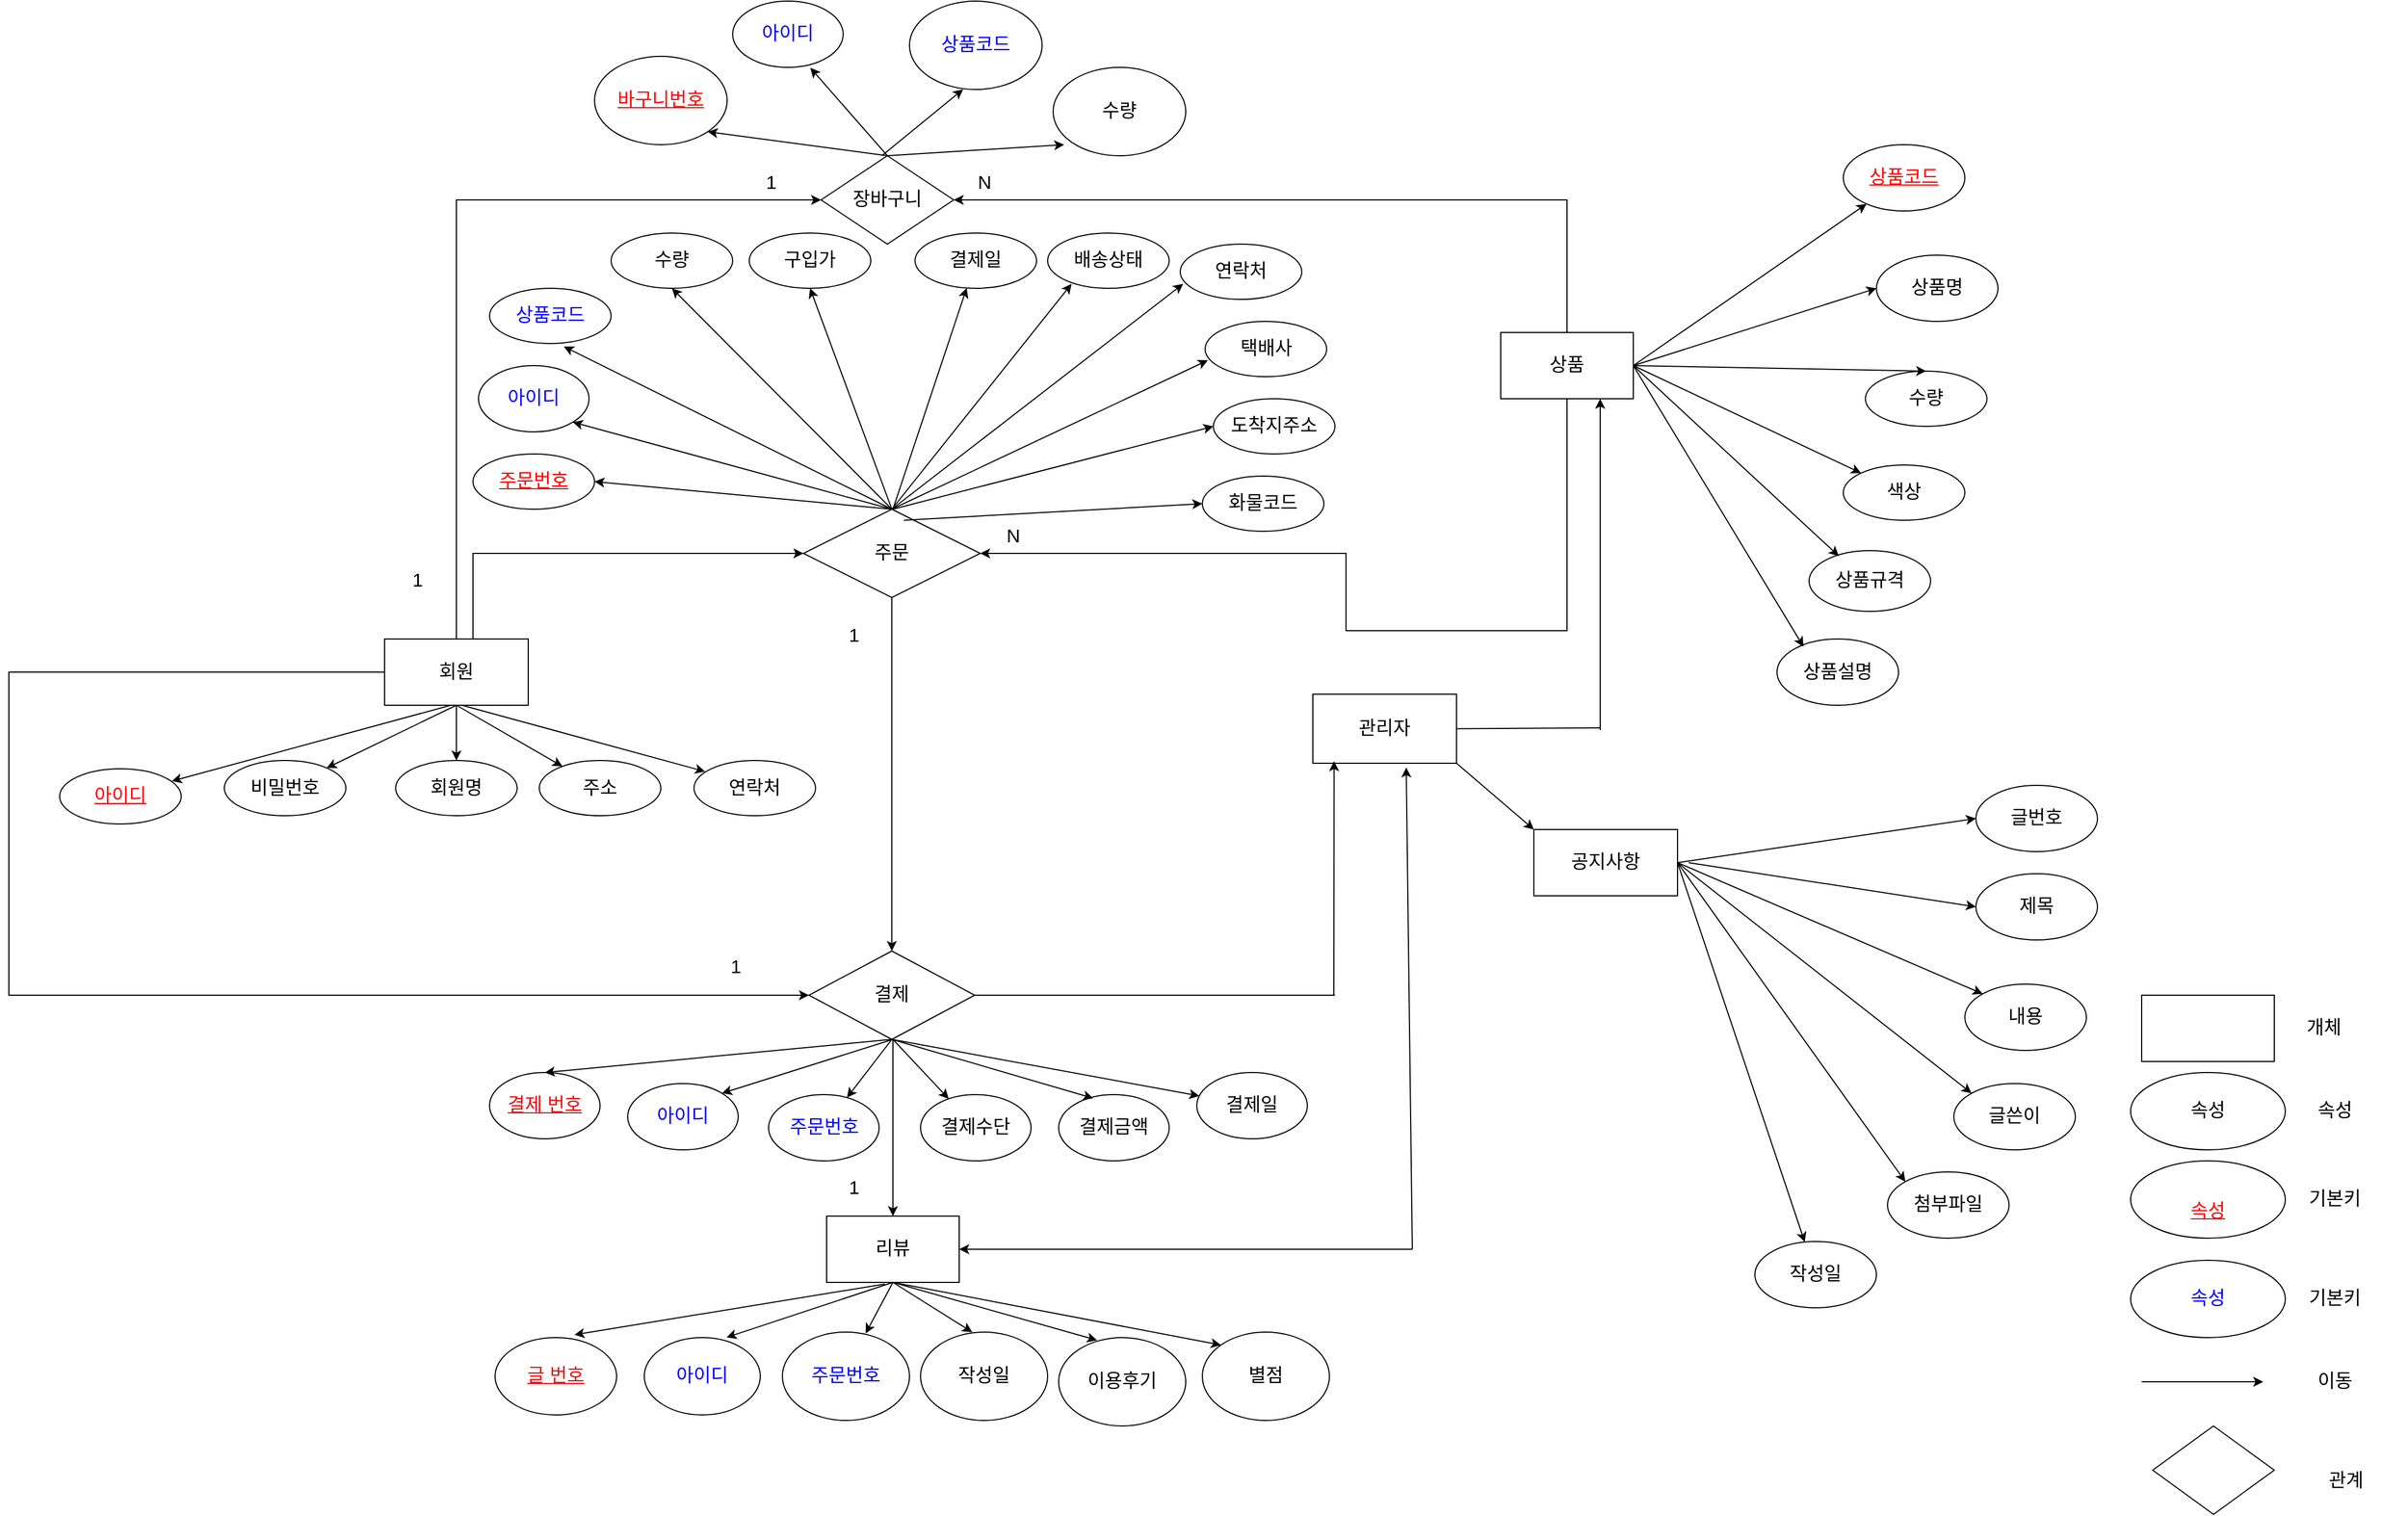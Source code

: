 <mxfile version="21.2.2" type="device">
  <diagram name="페이지-1" id="_U5K-PteCqhGYWlPxDzN">
    <mxGraphModel dx="4014" dy="1571" grid="1" gridSize="10" guides="1" tooltips="1" connect="1" arrows="1" fold="1" page="1" pageScale="1" pageWidth="827" pageHeight="1169" math="0" shadow="0">
      <root>
        <mxCell id="0" />
        <mxCell id="1" parent="0" />
        <mxCell id="TeoUXZxpNJYODlSSxE0M-1" style="edgeStyle=orthogonalEdgeStyle;rounded=0;orthogonalLoop=1;jettySize=auto;html=1;exitX=0.5;exitY=0;exitDx=0;exitDy=0;entryX=0;entryY=0.5;entryDx=0;entryDy=0;fontSize=17;" edge="1" parent="1" source="TeoUXZxpNJYODlSSxE0M-4" target="TeoUXZxpNJYODlSSxE0M-28">
          <mxGeometry relative="1" as="geometry">
            <Array as="points">
              <mxPoint x="130" y="1387" />
              <mxPoint x="130" y="1310" />
            </Array>
          </mxGeometry>
        </mxCell>
        <mxCell id="TeoUXZxpNJYODlSSxE0M-2" style="edgeStyle=orthogonalEdgeStyle;rounded=0;orthogonalLoop=1;jettySize=auto;html=1;exitX=0.5;exitY=0;exitDx=0;exitDy=0;entryX=0;entryY=0.5;entryDx=0;entryDy=0;fontSize=17;" edge="1" parent="1" source="TeoUXZxpNJYODlSSxE0M-4" target="TeoUXZxpNJYODlSSxE0M-42">
          <mxGeometry relative="1" as="geometry" />
        </mxCell>
        <mxCell id="TeoUXZxpNJYODlSSxE0M-3" style="edgeStyle=orthogonalEdgeStyle;shape=connector;rounded=0;orthogonalLoop=1;jettySize=auto;html=1;exitX=0;exitY=0.5;exitDx=0;exitDy=0;labelBackgroundColor=default;strokeColor=default;fontFamily=Helvetica;fontSize=17;fontColor=default;endArrow=classic;entryX=0;entryY=0.5;entryDx=0;entryDy=0;" edge="1" parent="1" source="TeoUXZxpNJYODlSSxE0M-4" target="TeoUXZxpNJYODlSSxE0M-43">
          <mxGeometry relative="1" as="geometry">
            <mxPoint x="-310" y="1720" as="targetPoint" />
            <Array as="points">
              <mxPoint x="-290" y="1418" />
              <mxPoint x="-290" y="1710" />
            </Array>
          </mxGeometry>
        </mxCell>
        <mxCell id="TeoUXZxpNJYODlSSxE0M-4" value="&lt;font style=&quot;font-size: 17px;&quot;&gt;회원&lt;/font&gt;" style="rounded=0;whiteSpace=wrap;html=1;fontSize=17;" vertex="1" parent="1">
          <mxGeometry x="50.0" y="1387.5" width="130" height="60" as="geometry" />
        </mxCell>
        <mxCell id="TeoUXZxpNJYODlSSxE0M-5" value="&lt;font color=&quot;#ff0000&quot;&gt;아이디&lt;/font&gt;" style="ellipse;whiteSpace=wrap;html=1;fontColor=#CC0000;fontStyle=4;fontSize=17;" vertex="1" parent="1">
          <mxGeometry x="-244.02" y="1505" width="110" height="50" as="geometry" />
        </mxCell>
        <mxCell id="TeoUXZxpNJYODlSSxE0M-6" value="비밀번호" style="ellipse;whiteSpace=wrap;html=1;fontSize=17;" vertex="1" parent="1">
          <mxGeometry x="-95" y="1497.5" width="110" height="50" as="geometry" />
        </mxCell>
        <mxCell id="TeoUXZxpNJYODlSSxE0M-7" value="회원명" style="ellipse;whiteSpace=wrap;html=1;fontSize=17;" vertex="1" parent="1">
          <mxGeometry x="60.0" y="1497.5" width="110" height="50" as="geometry" />
        </mxCell>
        <mxCell id="TeoUXZxpNJYODlSSxE0M-8" value="주소" style="ellipse;whiteSpace=wrap;html=1;fontSize=17;" vertex="1" parent="1">
          <mxGeometry x="190" y="1497.5" width="110" height="50" as="geometry" />
        </mxCell>
        <mxCell id="TeoUXZxpNJYODlSSxE0M-9" value="연락처" style="ellipse;whiteSpace=wrap;html=1;fontSize=17;" vertex="1" parent="1">
          <mxGeometry x="330" y="1497.5" width="110" height="50" as="geometry" />
        </mxCell>
        <mxCell id="TeoUXZxpNJYODlSSxE0M-10" value="" style="endArrow=classic;html=1;rounded=0;entryX=0.923;entryY=0.223;entryDx=0;entryDy=0;entryPerimeter=0;fontSize=17;" edge="1" parent="1" target="TeoUXZxpNJYODlSSxE0M-5">
          <mxGeometry width="50" height="50" relative="1" as="geometry">
            <mxPoint x="110" y="1447.5" as="sourcePoint" />
            <mxPoint x="-149.02" y="1510.5" as="targetPoint" />
          </mxGeometry>
        </mxCell>
        <mxCell id="TeoUXZxpNJYODlSSxE0M-11" value="" style="endArrow=classic;html=1;rounded=0;exitX=0.5;exitY=1;exitDx=0;exitDy=0;fontSize=17;" edge="1" parent="1" source="TeoUXZxpNJYODlSSxE0M-4" target="TeoUXZxpNJYODlSSxE0M-6">
          <mxGeometry width="50" height="50" relative="1" as="geometry">
            <mxPoint x="300" y="1587.5" as="sourcePoint" />
            <mxPoint x="350" y="1537.5" as="targetPoint" />
          </mxGeometry>
        </mxCell>
        <mxCell id="TeoUXZxpNJYODlSSxE0M-12" value="" style="endArrow=classic;html=1;rounded=0;exitX=0.5;exitY=1;exitDx=0;exitDy=0;fontSize=17;" edge="1" parent="1" source="TeoUXZxpNJYODlSSxE0M-4" target="TeoUXZxpNJYODlSSxE0M-7">
          <mxGeometry width="50" height="50" relative="1" as="geometry">
            <mxPoint x="300" y="1587.5" as="sourcePoint" />
            <mxPoint x="350" y="1537.5" as="targetPoint" />
          </mxGeometry>
        </mxCell>
        <mxCell id="TeoUXZxpNJYODlSSxE0M-13" value="" style="endArrow=classic;html=1;rounded=0;exitX=0.5;exitY=1;exitDx=0;exitDy=0;fontSize=17;" edge="1" parent="1" source="TeoUXZxpNJYODlSSxE0M-4" target="TeoUXZxpNJYODlSSxE0M-8">
          <mxGeometry width="50" height="50" relative="1" as="geometry">
            <mxPoint x="300" y="1587.5" as="sourcePoint" />
            <mxPoint x="350" y="1537.5" as="targetPoint" />
          </mxGeometry>
        </mxCell>
        <mxCell id="TeoUXZxpNJYODlSSxE0M-14" value="" style="endArrow=classic;html=1;rounded=0;entryX=0.091;entryY=0.2;entryDx=0;entryDy=0;entryPerimeter=0;fontSize=17;" edge="1" parent="1" target="TeoUXZxpNJYODlSSxE0M-9">
          <mxGeometry width="50" height="50" relative="1" as="geometry">
            <mxPoint x="120" y="1447.5" as="sourcePoint" />
            <mxPoint x="350" y="1537.5" as="targetPoint" />
          </mxGeometry>
        </mxCell>
        <mxCell id="TeoUXZxpNJYODlSSxE0M-15" style="edgeStyle=orthogonalEdgeStyle;rounded=0;orthogonalLoop=1;jettySize=auto;html=1;exitX=0.5;exitY=0;exitDx=0;exitDy=0;entryX=1;entryY=0.5;entryDx=0;entryDy=0;fontSize=17;" edge="1" parent="1" source="TeoUXZxpNJYODlSSxE0M-17" target="TeoUXZxpNJYODlSSxE0M-28">
          <mxGeometry relative="1" as="geometry">
            <Array as="points">
              <mxPoint x="920" y="1380" />
              <mxPoint x="920" y="1310" />
            </Array>
          </mxGeometry>
        </mxCell>
        <mxCell id="TeoUXZxpNJYODlSSxE0M-16" style="edgeStyle=orthogonalEdgeStyle;rounded=0;orthogonalLoop=1;jettySize=auto;html=1;exitX=0.5;exitY=0;exitDx=0;exitDy=0;entryX=1;entryY=0.5;entryDx=0;entryDy=0;fontSize=17;" edge="1" parent="1" source="TeoUXZxpNJYODlSSxE0M-17" target="TeoUXZxpNJYODlSSxE0M-42">
          <mxGeometry relative="1" as="geometry" />
        </mxCell>
        <mxCell id="TeoUXZxpNJYODlSSxE0M-17" value="상품" style="rounded=0;whiteSpace=wrap;html=1;fontSize=17;" vertex="1" parent="1">
          <mxGeometry x="1060" y="1110" width="120" height="60" as="geometry" />
        </mxCell>
        <mxCell id="TeoUXZxpNJYODlSSxE0M-18" value="상품코드" style="ellipse;whiteSpace=wrap;html=1;fontStyle=4;fontColor=#FF0000;fontSize=17;" vertex="1" parent="1">
          <mxGeometry x="1370" y="940" width="110" height="60" as="geometry" />
        </mxCell>
        <mxCell id="TeoUXZxpNJYODlSSxE0M-19" value="상품명" style="ellipse;whiteSpace=wrap;html=1;fontSize=17;" vertex="1" parent="1">
          <mxGeometry x="1400" y="1040" width="110" height="60" as="geometry" />
        </mxCell>
        <mxCell id="TeoUXZxpNJYODlSSxE0M-20" value="수량" style="ellipse;whiteSpace=wrap;html=1;fontSize=17;" vertex="1" parent="1">
          <mxGeometry x="1390" y="1145" width="110" height="50" as="geometry" />
        </mxCell>
        <mxCell id="TeoUXZxpNJYODlSSxE0M-21" value="상품규격" style="ellipse;whiteSpace=wrap;html=1;fontSize=17;" vertex="1" parent="1">
          <mxGeometry x="1339.02" y="1307.5" width="110" height="55" as="geometry" />
        </mxCell>
        <mxCell id="TeoUXZxpNJYODlSSxE0M-22" value="상품설명" style="ellipse;whiteSpace=wrap;html=1;fontSize=17;" vertex="1" parent="1">
          <mxGeometry x="1310" y="1387.5" width="110" height="60" as="geometry" />
        </mxCell>
        <mxCell id="TeoUXZxpNJYODlSSxE0M-23" value="" style="endArrow=classic;html=1;rounded=0;exitX=1;exitY=0.5;exitDx=0;exitDy=0;fontSize=17;" edge="1" parent="1" source="TeoUXZxpNJYODlSSxE0M-17" target="TeoUXZxpNJYODlSSxE0M-18">
          <mxGeometry width="50" height="50" relative="1" as="geometry">
            <mxPoint x="769.02" y="1369" as="sourcePoint" />
            <mxPoint x="749.02" y="1330" as="targetPoint" />
          </mxGeometry>
        </mxCell>
        <mxCell id="TeoUXZxpNJYODlSSxE0M-24" value="" style="endArrow=classic;html=1;rounded=0;entryX=0;entryY=0.5;entryDx=0;entryDy=0;fontSize=17;" edge="1" parent="1" target="TeoUXZxpNJYODlSSxE0M-19">
          <mxGeometry width="50" height="50" relative="1" as="geometry">
            <mxPoint x="1180" y="1140" as="sourcePoint" />
            <mxPoint x="749.02" y="1330" as="targetPoint" />
          </mxGeometry>
        </mxCell>
        <mxCell id="TeoUXZxpNJYODlSSxE0M-25" value="" style="endArrow=classic;html=1;rounded=0;exitX=1;exitY=0.5;exitDx=0;exitDy=0;entryX=0.245;entryY=0.091;entryDx=0;entryDy=0;entryPerimeter=0;fontSize=17;" edge="1" parent="1" source="TeoUXZxpNJYODlSSxE0M-17" target="TeoUXZxpNJYODlSSxE0M-21">
          <mxGeometry width="50" height="50" relative="1" as="geometry">
            <mxPoint x="699.02" y="1380" as="sourcePoint" />
            <mxPoint x="749.02" y="1330" as="targetPoint" />
          </mxGeometry>
        </mxCell>
        <mxCell id="TeoUXZxpNJYODlSSxE0M-26" value="" style="endArrow=classic;html=1;rounded=0;exitX=1;exitY=0.5;exitDx=0;exitDy=0;entryX=0.218;entryY=0.117;entryDx=0;entryDy=0;entryPerimeter=0;fontSize=17;" edge="1" parent="1" source="TeoUXZxpNJYODlSSxE0M-17" target="TeoUXZxpNJYODlSSxE0M-22">
          <mxGeometry width="50" height="50" relative="1" as="geometry">
            <mxPoint x="699.02" y="1380" as="sourcePoint" />
            <mxPoint x="749.02" y="1330" as="targetPoint" />
          </mxGeometry>
        </mxCell>
        <mxCell id="TeoUXZxpNJYODlSSxE0M-27" style="edgeStyle=orthogonalEdgeStyle;rounded=0;orthogonalLoop=1;jettySize=auto;html=1;entryX=0.5;entryY=0;entryDx=0;entryDy=0;fontSize=17;" edge="1" parent="1" source="TeoUXZxpNJYODlSSxE0M-28" target="TeoUXZxpNJYODlSSxE0M-43">
          <mxGeometry relative="1" as="geometry">
            <mxPoint x="520" y="1680" as="targetPoint" />
          </mxGeometry>
        </mxCell>
        <mxCell id="TeoUXZxpNJYODlSSxE0M-28" value="&lt;font style=&quot;font-size: 17px;&quot;&gt;주문&lt;/font&gt;" style="rhombus;whiteSpace=wrap;html=1;fontSize=17;" vertex="1" parent="1">
          <mxGeometry x="429.02" y="1270" width="160" height="80" as="geometry" />
        </mxCell>
        <mxCell id="TeoUXZxpNJYODlSSxE0M-29" value="1" style="text;strokeColor=none;align=center;fillColor=none;html=1;verticalAlign=middle;whiteSpace=wrap;rounded=0;fontSize=17;" vertex="1" parent="1">
          <mxGeometry x="50" y="1320" width="60" height="30" as="geometry" />
        </mxCell>
        <mxCell id="TeoUXZxpNJYODlSSxE0M-30" value="N" style="text;strokeColor=none;align=center;fillColor=none;html=1;verticalAlign=middle;whiteSpace=wrap;rounded=0;fontSize=17;" vertex="1" parent="1">
          <mxGeometry x="589.02" y="1280" width="60" height="30" as="geometry" />
        </mxCell>
        <mxCell id="TeoUXZxpNJYODlSSxE0M-31" value="&lt;font color=&quot;#ff0000&quot;&gt;주문번호&lt;/font&gt;" style="ellipse;whiteSpace=wrap;html=1;fontColor=#e70d0d;fontStyle=4;fontSize=17;" vertex="1" parent="1">
          <mxGeometry x="130" y="1220" width="110" height="50" as="geometry" />
        </mxCell>
        <mxCell id="TeoUXZxpNJYODlSSxE0M-32" value="&lt;font color=&quot;#0000ff&quot;&gt;상품코드&lt;/font&gt;" style="ellipse;whiteSpace=wrap;html=1;fontSize=17;" vertex="1" parent="1">
          <mxGeometry x="145" y="1070" width="110" height="50" as="geometry" />
        </mxCell>
        <mxCell id="TeoUXZxpNJYODlSSxE0M-33" value="수량" style="ellipse;whiteSpace=wrap;html=1;fontSize=17;" vertex="1" parent="1">
          <mxGeometry x="255" y="1020" width="110" height="50" as="geometry" />
        </mxCell>
        <mxCell id="TeoUXZxpNJYODlSSxE0M-34" value="구입가" style="ellipse;whiteSpace=wrap;html=1;fontSize=17;" vertex="1" parent="1">
          <mxGeometry x="380" y="1020" width="110" height="50" as="geometry" />
        </mxCell>
        <mxCell id="TeoUXZxpNJYODlSSxE0M-35" value="색상" style="ellipse;whiteSpace=wrap;html=1;fontSize=17;" vertex="1" parent="1">
          <mxGeometry x="1370" y="1230" width="110" height="50" as="geometry" />
        </mxCell>
        <mxCell id="TeoUXZxpNJYODlSSxE0M-36" value="" style="endArrow=classic;html=1;rounded=0;entryX=0.5;entryY=0;entryDx=0;entryDy=0;fontSize=17;" edge="1" parent="1" target="TeoUXZxpNJYODlSSxE0M-20">
          <mxGeometry width="50" height="50" relative="1" as="geometry">
            <mxPoint x="1180" y="1140" as="sourcePoint" />
            <mxPoint x="1049.02" y="1280" as="targetPoint" />
          </mxGeometry>
        </mxCell>
        <mxCell id="TeoUXZxpNJYODlSSxE0M-37" value="" style="endArrow=classic;html=1;rounded=0;entryX=0;entryY=0;entryDx=0;entryDy=0;fontSize=17;" edge="1" parent="1" target="TeoUXZxpNJYODlSSxE0M-35">
          <mxGeometry width="50" height="50" relative="1" as="geometry">
            <mxPoint x="1180" y="1140" as="sourcePoint" />
            <mxPoint x="1019.02" y="1500" as="targetPoint" />
          </mxGeometry>
        </mxCell>
        <mxCell id="TeoUXZxpNJYODlSSxE0M-38" value="" style="endArrow=classic;html=1;rounded=0;exitX=0.5;exitY=0;exitDx=0;exitDy=0;entryX=0.5;entryY=1;entryDx=0;entryDy=0;fontSize=17;" edge="1" parent="1" source="TeoUXZxpNJYODlSSxE0M-28" target="TeoUXZxpNJYODlSSxE0M-33">
          <mxGeometry width="50" height="50" relative="1" as="geometry">
            <mxPoint x="619.02" y="1330" as="sourcePoint" />
            <mxPoint x="669.02" y="1280" as="targetPoint" />
          </mxGeometry>
        </mxCell>
        <mxCell id="TeoUXZxpNJYODlSSxE0M-39" value="" style="endArrow=classic;html=1;rounded=0;entryX=0.5;entryY=1;entryDx=0;entryDy=0;fontSize=17;" edge="1" parent="1" target="TeoUXZxpNJYODlSSxE0M-34">
          <mxGeometry width="50" height="50" relative="1" as="geometry">
            <mxPoint x="509.02" y="1270" as="sourcePoint" />
            <mxPoint x="669.02" y="1280" as="targetPoint" />
          </mxGeometry>
        </mxCell>
        <mxCell id="TeoUXZxpNJYODlSSxE0M-40" value="" style="endArrow=classic;html=1;rounded=0;entryX=1;entryY=1;entryDx=0;entryDy=0;fontSize=17;" edge="1" parent="1" target="TeoUXZxpNJYODlSSxE0M-64">
          <mxGeometry width="50" height="50" relative="1" as="geometry">
            <mxPoint x="509.02" y="1270" as="sourcePoint" />
            <mxPoint x="378.891" y="1182.678" as="targetPoint" />
          </mxGeometry>
        </mxCell>
        <mxCell id="TeoUXZxpNJYODlSSxE0M-41" value="" style="endArrow=classic;html=1;rounded=0;exitX=0.5;exitY=0;exitDx=0;exitDy=0;entryX=1;entryY=0.5;entryDx=0;entryDy=0;fontSize=17;" edge="1" parent="1" source="TeoUXZxpNJYODlSSxE0M-28" target="TeoUXZxpNJYODlSSxE0M-31">
          <mxGeometry width="50" height="50" relative="1" as="geometry">
            <mxPoint x="619.02" y="1330" as="sourcePoint" />
            <mxPoint x="669.02" y="1280" as="targetPoint" />
          </mxGeometry>
        </mxCell>
        <mxCell id="TeoUXZxpNJYODlSSxE0M-42" value="장바구니" style="rhombus;whiteSpace=wrap;html=1;fontSize=17;" vertex="1" parent="1">
          <mxGeometry x="445" y="950" width="120" height="80" as="geometry" />
        </mxCell>
        <mxCell id="TeoUXZxpNJYODlSSxE0M-43" value="결제" style="rhombus;whiteSpace=wrap;html=1;fontSize=17;" vertex="1" parent="1">
          <mxGeometry x="434.02" y="1670" width="150" height="80" as="geometry" />
        </mxCell>
        <mxCell id="TeoUXZxpNJYODlSSxE0M-44" value="결제 번호" style="ellipse;whiteSpace=wrap;html=1;fontStyle=4;fontColor=#ed0c0c;fontSize=17;" vertex="1" parent="1">
          <mxGeometry x="145" y="1780" width="100" height="60" as="geometry" />
        </mxCell>
        <mxCell id="TeoUXZxpNJYODlSSxE0M-45" value="결제일" style="ellipse;whiteSpace=wrap;html=1;fontSize=17;" vertex="1" parent="1">
          <mxGeometry x="785" y="1780" width="100" height="60" as="geometry" />
        </mxCell>
        <mxCell id="TeoUXZxpNJYODlSSxE0M-46" value="결제수단" style="ellipse;whiteSpace=wrap;html=1;fontSize=17;" vertex="1" parent="1">
          <mxGeometry x="535" y="1800" width="100" height="60" as="geometry" />
        </mxCell>
        <mxCell id="TeoUXZxpNJYODlSSxE0M-47" value="&lt;font color=&quot;#0000ff&quot;&gt;주문번호&lt;/font&gt;" style="ellipse;whiteSpace=wrap;html=1;fontSize=17;" vertex="1" parent="1">
          <mxGeometry x="397.5" y="1800" width="100" height="60" as="geometry" />
        </mxCell>
        <mxCell id="TeoUXZxpNJYODlSSxE0M-48" value="아이디" style="ellipse;whiteSpace=wrap;html=1;fontStyle=0;fontColor=#0000FF;fontSize=17;" vertex="1" parent="1">
          <mxGeometry x="270" y="1790" width="100" height="60" as="geometry" />
        </mxCell>
        <mxCell id="TeoUXZxpNJYODlSSxE0M-49" value="결제금액" style="ellipse;whiteSpace=wrap;html=1;fontSize=17;" vertex="1" parent="1">
          <mxGeometry x="660" y="1800" width="100" height="60" as="geometry" />
        </mxCell>
        <mxCell id="TeoUXZxpNJYODlSSxE0M-50" value="글 번호" style="ellipse;whiteSpace=wrap;html=1;fontStyle=4;fontColor=#ed0c0c;fontSize=17;" vertex="1" parent="1">
          <mxGeometry x="150" y="2020" width="110" height="70" as="geometry" />
        </mxCell>
        <mxCell id="TeoUXZxpNJYODlSSxE0M-51" value="&lt;font color=&quot;#0000ff&quot;&gt;주문번호&lt;/font&gt;" style="ellipse;whiteSpace=wrap;html=1;fontSize=17;" vertex="1" parent="1">
          <mxGeometry x="410" y="2015" width="115" height="80" as="geometry" />
        </mxCell>
        <mxCell id="TeoUXZxpNJYODlSSxE0M-52" value="작성일" style="ellipse;whiteSpace=wrap;html=1;fontSize=17;" vertex="1" parent="1">
          <mxGeometry x="535" y="2015" width="115" height="80" as="geometry" />
        </mxCell>
        <mxCell id="TeoUXZxpNJYODlSSxE0M-53" value="이용후기" style="ellipse;whiteSpace=wrap;html=1;fontSize=17;" vertex="1" parent="1">
          <mxGeometry x="660" y="2020" width="115" height="80" as="geometry" />
        </mxCell>
        <mxCell id="TeoUXZxpNJYODlSSxE0M-54" value="별점" style="ellipse;whiteSpace=wrap;html=1;fontSize=17;" vertex="1" parent="1">
          <mxGeometry x="790" y="2015" width="115" height="80" as="geometry" />
        </mxCell>
        <mxCell id="TeoUXZxpNJYODlSSxE0M-55" value="&lt;font color=&quot;#ff0000&quot;&gt;바구니번호&lt;/font&gt;" style="ellipse;whiteSpace=wrap;html=1;fontStyle=4;fontColor=#da1010;fontSize=17;" vertex="1" parent="1">
          <mxGeometry x="240" y="860" width="120" height="80" as="geometry" />
        </mxCell>
        <mxCell id="TeoUXZxpNJYODlSSxE0M-56" value="&lt;font color=&quot;#0000ff&quot;&gt;상품코드&lt;/font&gt;" style="ellipse;whiteSpace=wrap;html=1;fontSize=17;" vertex="1" parent="1">
          <mxGeometry x="525" y="810" width="120" height="80" as="geometry" />
        </mxCell>
        <mxCell id="TeoUXZxpNJYODlSSxE0M-57" value="수량" style="ellipse;whiteSpace=wrap;html=1;fontSize=17;" vertex="1" parent="1">
          <mxGeometry x="655" y="870" width="120" height="80" as="geometry" />
        </mxCell>
        <mxCell id="TeoUXZxpNJYODlSSxE0M-58" value="" style="endArrow=classic;html=1;rounded=0;exitX=0.5;exitY=0;exitDx=0;exitDy=0;entryX=0.611;entryY=1.055;entryDx=0;entryDy=0;entryPerimeter=0;fontSize=17;" edge="1" parent="1" source="TeoUXZxpNJYODlSSxE0M-28" target="TeoUXZxpNJYODlSSxE0M-32">
          <mxGeometry width="50" height="50" relative="1" as="geometry">
            <mxPoint x="310" y="1010" as="sourcePoint" />
            <mxPoint x="360" y="960" as="targetPoint" />
          </mxGeometry>
        </mxCell>
        <mxCell id="TeoUXZxpNJYODlSSxE0M-59" value="" style="endArrow=classic;html=1;rounded=0;entryX=1;entryY=1;entryDx=0;entryDy=0;exitX=0.5;exitY=0;exitDx=0;exitDy=0;fontSize=17;" edge="1" parent="1" source="TeoUXZxpNJYODlSSxE0M-42" target="TeoUXZxpNJYODlSSxE0M-55">
          <mxGeometry width="50" height="50" relative="1" as="geometry">
            <mxPoint x="340" y="1120" as="sourcePoint" />
            <mxPoint x="390" y="1070" as="targetPoint" />
          </mxGeometry>
        </mxCell>
        <mxCell id="TeoUXZxpNJYODlSSxE0M-60" value="" style="endArrow=classic;html=1;rounded=0;exitX=0.5;exitY=0;exitDx=0;exitDy=0;entryX=0.703;entryY=1.007;entryDx=0;entryDy=0;entryPerimeter=0;fontSize=17;" edge="1" parent="1" source="TeoUXZxpNJYODlSSxE0M-42" target="TeoUXZxpNJYODlSSxE0M-65">
          <mxGeometry width="50" height="50" relative="1" as="geometry">
            <mxPoint x="340" y="1120" as="sourcePoint" />
            <mxPoint x="450" y="900" as="targetPoint" />
          </mxGeometry>
        </mxCell>
        <mxCell id="TeoUXZxpNJYODlSSxE0M-61" value="" style="endArrow=classic;html=1;rounded=0;entryX=0.404;entryY=0.998;entryDx=0;entryDy=0;entryPerimeter=0;fontSize=17;" edge="1" parent="1" target="TeoUXZxpNJYODlSSxE0M-56">
          <mxGeometry width="50" height="50" relative="1" as="geometry">
            <mxPoint x="500" y="950" as="sourcePoint" />
            <mxPoint x="390" y="1070" as="targetPoint" />
          </mxGeometry>
        </mxCell>
        <mxCell id="TeoUXZxpNJYODlSSxE0M-62" value="" style="endArrow=classic;html=1;rounded=0;entryX=0.083;entryY=0.875;entryDx=0;entryDy=0;entryPerimeter=0;exitX=0.5;exitY=0;exitDx=0;exitDy=0;fontSize=17;" edge="1" parent="1" source="TeoUXZxpNJYODlSSxE0M-42" target="TeoUXZxpNJYODlSSxE0M-57">
          <mxGeometry width="50" height="50" relative="1" as="geometry">
            <mxPoint x="340" y="1120" as="sourcePoint" />
            <mxPoint x="390" y="1070" as="targetPoint" />
          </mxGeometry>
        </mxCell>
        <mxCell id="TeoUXZxpNJYODlSSxE0M-63" value="아이디" style="ellipse;whiteSpace=wrap;html=1;fontStyle=0;fontColor=#0000FF;fontSize=17;" vertex="1" parent="1">
          <mxGeometry x="285" y="2020" width="105" height="70" as="geometry" />
        </mxCell>
        <mxCell id="TeoUXZxpNJYODlSSxE0M-64" value="아이디" style="ellipse;whiteSpace=wrap;html=1;fontStyle=0;fontColor=#0000FF;fontSize=17;" vertex="1" parent="1">
          <mxGeometry x="135" y="1140" width="100" height="60" as="geometry" />
        </mxCell>
        <mxCell id="TeoUXZxpNJYODlSSxE0M-65" value="아이디" style="ellipse;whiteSpace=wrap;html=1;fontStyle=0;fontColor=#0000FF;fontSize=17;" vertex="1" parent="1">
          <mxGeometry x="365" y="810" width="100" height="60" as="geometry" />
        </mxCell>
        <mxCell id="TeoUXZxpNJYODlSSxE0M-66" value="결제일" style="ellipse;whiteSpace=wrap;html=1;fontSize=17;" vertex="1" parent="1">
          <mxGeometry x="530" y="1020" width="110" height="50" as="geometry" />
        </mxCell>
        <mxCell id="TeoUXZxpNJYODlSSxE0M-67" value="배송상태" style="ellipse;whiteSpace=wrap;html=1;fontSize=17;" vertex="1" parent="1">
          <mxGeometry x="650" y="1020" width="110" height="50" as="geometry" />
        </mxCell>
        <mxCell id="TeoUXZxpNJYODlSSxE0M-68" value="연락처" style="ellipse;whiteSpace=wrap;html=1;fontSize=17;" vertex="1" parent="1">
          <mxGeometry x="770" y="1030" width="110" height="50" as="geometry" />
        </mxCell>
        <mxCell id="TeoUXZxpNJYODlSSxE0M-69" value="도착지주소" style="ellipse;whiteSpace=wrap;html=1;fontSize=17;" vertex="1" parent="1">
          <mxGeometry x="800" y="1170" width="110" height="50" as="geometry" />
        </mxCell>
        <mxCell id="TeoUXZxpNJYODlSSxE0M-70" value="택배사" style="ellipse;whiteSpace=wrap;html=1;fontSize=17;" vertex="1" parent="1">
          <mxGeometry x="792.5" y="1100" width="110" height="50" as="geometry" />
        </mxCell>
        <mxCell id="TeoUXZxpNJYODlSSxE0M-71" value="화물코드" style="ellipse;whiteSpace=wrap;html=1;fontSize=17;" vertex="1" parent="1">
          <mxGeometry x="790" y="1240" width="110" height="50" as="geometry" />
        </mxCell>
        <mxCell id="TeoUXZxpNJYODlSSxE0M-72" value="" style="endArrow=classic;html=1;rounded=0;fontSize=17;" edge="1" parent="1" target="TeoUXZxpNJYODlSSxE0M-66">
          <mxGeometry width="50" height="50" relative="1" as="geometry">
            <mxPoint x="510" y="1270" as="sourcePoint" />
            <mxPoint x="445" y="1080" as="targetPoint" />
          </mxGeometry>
        </mxCell>
        <mxCell id="TeoUXZxpNJYODlSSxE0M-73" value="" style="endArrow=classic;html=1;rounded=0;exitX=0.5;exitY=0;exitDx=0;exitDy=0;entryX=0.197;entryY=0.92;entryDx=0;entryDy=0;entryPerimeter=0;fontSize=17;" edge="1" parent="1" source="TeoUXZxpNJYODlSSxE0M-28" target="TeoUXZxpNJYODlSSxE0M-67">
          <mxGeometry width="50" height="50" relative="1" as="geometry">
            <mxPoint x="577" y="1311" as="sourcePoint" />
            <mxPoint x="685" y="1100" as="targetPoint" />
          </mxGeometry>
        </mxCell>
        <mxCell id="TeoUXZxpNJYODlSSxE0M-74" value="" style="endArrow=classic;html=1;rounded=0;entryX=0.024;entryY=0.72;entryDx=0;entryDy=0;entryPerimeter=0;exitX=0.5;exitY=0;exitDx=0;exitDy=0;fontSize=17;" edge="1" parent="1" source="TeoUXZxpNJYODlSSxE0M-28" target="TeoUXZxpNJYODlSSxE0M-68">
          <mxGeometry width="50" height="50" relative="1" as="geometry">
            <mxPoint x="600" y="1260" as="sourcePoint" />
            <mxPoint x="638" y="1079" as="targetPoint" />
          </mxGeometry>
        </mxCell>
        <mxCell id="TeoUXZxpNJYODlSSxE0M-75" value="" style="endArrow=classic;html=1;rounded=0;entryX=0.023;entryY=0.703;entryDx=0;entryDy=0;entryPerimeter=0;exitX=0.5;exitY=0;exitDx=0;exitDy=0;fontSize=17;" edge="1" parent="1" source="TeoUXZxpNJYODlSSxE0M-28" target="TeoUXZxpNJYODlSSxE0M-70">
          <mxGeometry width="50" height="50" relative="1" as="geometry">
            <mxPoint x="640" y="1260" as="sourcePoint" />
            <mxPoint x="787" y="1096" as="targetPoint" />
          </mxGeometry>
        </mxCell>
        <mxCell id="TeoUXZxpNJYODlSSxE0M-76" value="" style="endArrow=classic;html=1;rounded=0;entryX=0;entryY=0.5;entryDx=0;entryDy=0;fontSize=17;" edge="1" parent="1" target="TeoUXZxpNJYODlSSxE0M-69">
          <mxGeometry width="50" height="50" relative="1" as="geometry">
            <mxPoint x="510" y="1270" as="sourcePoint" />
            <mxPoint x="813" y="1145" as="targetPoint" />
          </mxGeometry>
        </mxCell>
        <mxCell id="TeoUXZxpNJYODlSSxE0M-77" value="" style="endArrow=classic;html=1;rounded=0;entryX=0;entryY=0.5;entryDx=0;entryDy=0;fontSize=17;" edge="1" parent="1" target="TeoUXZxpNJYODlSSxE0M-71">
          <mxGeometry width="50" height="50" relative="1" as="geometry">
            <mxPoint x="520" y="1280" as="sourcePoint" />
            <mxPoint x="810" y="1205" as="targetPoint" />
          </mxGeometry>
        </mxCell>
        <mxCell id="TeoUXZxpNJYODlSSxE0M-78" value="리뷰" style="rounded=0;whiteSpace=wrap;html=1;fontSize=17;" vertex="1" parent="1">
          <mxGeometry x="450" y="1910" width="120" height="60" as="geometry" />
        </mxCell>
        <mxCell id="TeoUXZxpNJYODlSSxE0M-79" value="" style="endArrow=classic;html=1;rounded=0;entryX=0.5;entryY=0;entryDx=0;entryDy=0;fontSize=17;" edge="1" parent="1" target="TeoUXZxpNJYODlSSxE0M-44">
          <mxGeometry width="50" height="50" relative="1" as="geometry">
            <mxPoint x="509" y="1750" as="sourcePoint" />
            <mxPoint x="750" y="1680" as="targetPoint" />
          </mxGeometry>
        </mxCell>
        <mxCell id="TeoUXZxpNJYODlSSxE0M-80" value="" style="endArrow=classic;html=1;rounded=0;fontSize=17;entryX=0.5;entryY=0;entryDx=0;entryDy=0;" edge="1" parent="1" target="TeoUXZxpNJYODlSSxE0M-78">
          <mxGeometry width="50" height="50" relative="1" as="geometry">
            <mxPoint x="510" y="1750" as="sourcePoint" />
            <mxPoint x="515" y="1880" as="targetPoint" />
          </mxGeometry>
        </mxCell>
        <mxCell id="TeoUXZxpNJYODlSSxE0M-81" value="" style="endArrow=classic;html=1;rounded=0;entryX=1;entryY=0;entryDx=0;entryDy=0;fontSize=17;" edge="1" parent="1" target="TeoUXZxpNJYODlSSxE0M-48">
          <mxGeometry width="50" height="50" relative="1" as="geometry">
            <mxPoint x="510" y="1750" as="sourcePoint" />
            <mxPoint x="750" y="1680" as="targetPoint" />
          </mxGeometry>
        </mxCell>
        <mxCell id="TeoUXZxpNJYODlSSxE0M-82" value="" style="endArrow=classic;html=1;rounded=0;exitX=0.5;exitY=1;exitDx=0;exitDy=0;fontSize=17;" edge="1" parent="1" source="TeoUXZxpNJYODlSSxE0M-43" target="TeoUXZxpNJYODlSSxE0M-47">
          <mxGeometry width="50" height="50" relative="1" as="geometry">
            <mxPoint x="700" y="1730" as="sourcePoint" />
            <mxPoint x="750" y="1680" as="targetPoint" />
          </mxGeometry>
        </mxCell>
        <mxCell id="TeoUXZxpNJYODlSSxE0M-83" value="" style="endArrow=classic;html=1;rounded=0;fontSize=17;" edge="1" parent="1" target="TeoUXZxpNJYODlSSxE0M-46">
          <mxGeometry width="50" height="50" relative="1" as="geometry">
            <mxPoint x="510" y="1750" as="sourcePoint" />
            <mxPoint x="750" y="1680" as="targetPoint" />
          </mxGeometry>
        </mxCell>
        <mxCell id="TeoUXZxpNJYODlSSxE0M-84" value="" style="endArrow=classic;html=1;rounded=0;exitX=0.5;exitY=1;exitDx=0;exitDy=0;entryX=0.312;entryY=0.055;entryDx=0;entryDy=0;entryPerimeter=0;fontSize=17;" edge="1" parent="1" source="TeoUXZxpNJYODlSSxE0M-43" target="TeoUXZxpNJYODlSSxE0M-49">
          <mxGeometry width="50" height="50" relative="1" as="geometry">
            <mxPoint x="700" y="1730" as="sourcePoint" />
            <mxPoint x="750" y="1680" as="targetPoint" />
          </mxGeometry>
        </mxCell>
        <mxCell id="TeoUXZxpNJYODlSSxE0M-85" value="" style="endArrow=classic;html=1;rounded=0;exitX=0.5;exitY=1;exitDx=0;exitDy=0;fontSize=17;" edge="1" parent="1" source="TeoUXZxpNJYODlSSxE0M-43" target="TeoUXZxpNJYODlSSxE0M-45">
          <mxGeometry width="50" height="50" relative="1" as="geometry">
            <mxPoint x="700" y="1730" as="sourcePoint" />
            <mxPoint x="750" y="1680" as="targetPoint" />
          </mxGeometry>
        </mxCell>
        <mxCell id="TeoUXZxpNJYODlSSxE0M-86" value="" style="endArrow=classic;html=1;rounded=0;exitX=0.439;exitY=1.025;exitDx=0;exitDy=0;exitPerimeter=0;entryX=0.653;entryY=-0.037;entryDx=0;entryDy=0;entryPerimeter=0;fontSize=17;" edge="1" parent="1" source="TeoUXZxpNJYODlSSxE0M-78" target="TeoUXZxpNJYODlSSxE0M-50">
          <mxGeometry width="50" height="50" relative="1" as="geometry">
            <mxPoint x="700" y="1730" as="sourcePoint" />
            <mxPoint x="750" y="1680" as="targetPoint" />
          </mxGeometry>
        </mxCell>
        <mxCell id="TeoUXZxpNJYODlSSxE0M-87" value="" style="endArrow=classic;html=1;rounded=0;exitX=0.5;exitY=1;exitDx=0;exitDy=0;entryX=0.709;entryY=-0.003;entryDx=0;entryDy=0;entryPerimeter=0;fontSize=17;" edge="1" parent="1" source="TeoUXZxpNJYODlSSxE0M-78" target="TeoUXZxpNJYODlSSxE0M-63">
          <mxGeometry width="50" height="50" relative="1" as="geometry">
            <mxPoint x="700" y="1730" as="sourcePoint" />
            <mxPoint x="750" y="1680" as="targetPoint" />
          </mxGeometry>
        </mxCell>
        <mxCell id="TeoUXZxpNJYODlSSxE0M-88" value="" style="endArrow=classic;html=1;rounded=0;exitX=0.5;exitY=1;exitDx=0;exitDy=0;entryX=0.655;entryY=0.015;entryDx=0;entryDy=0;entryPerimeter=0;fontSize=17;" edge="1" parent="1" source="TeoUXZxpNJYODlSSxE0M-78" target="TeoUXZxpNJYODlSSxE0M-51">
          <mxGeometry width="50" height="50" relative="1" as="geometry">
            <mxPoint x="700" y="1730" as="sourcePoint" />
            <mxPoint x="750" y="1680" as="targetPoint" />
          </mxGeometry>
        </mxCell>
        <mxCell id="TeoUXZxpNJYODlSSxE0M-89" value="" style="endArrow=classic;html=1;rounded=0;exitX=0.5;exitY=1;exitDx=0;exitDy=0;entryX=0.407;entryY=0.001;entryDx=0;entryDy=0;entryPerimeter=0;fontSize=17;" edge="1" parent="1" source="TeoUXZxpNJYODlSSxE0M-78" target="TeoUXZxpNJYODlSSxE0M-52">
          <mxGeometry width="50" height="50" relative="1" as="geometry">
            <mxPoint x="700" y="1730" as="sourcePoint" />
            <mxPoint x="750" y="1680" as="targetPoint" />
          </mxGeometry>
        </mxCell>
        <mxCell id="TeoUXZxpNJYODlSSxE0M-90" value="" style="endArrow=classic;html=1;rounded=0;exitX=0.5;exitY=1;exitDx=0;exitDy=0;entryX=0.302;entryY=0.03;entryDx=0;entryDy=0;entryPerimeter=0;fontSize=17;" edge="1" parent="1" source="TeoUXZxpNJYODlSSxE0M-78" target="TeoUXZxpNJYODlSSxE0M-53">
          <mxGeometry width="50" height="50" relative="1" as="geometry">
            <mxPoint x="700" y="1730" as="sourcePoint" />
            <mxPoint x="750" y="1680" as="targetPoint" />
          </mxGeometry>
        </mxCell>
        <mxCell id="TeoUXZxpNJYODlSSxE0M-91" value="" style="endArrow=classic;html=1;rounded=0;exitX=0.5;exitY=1;exitDx=0;exitDy=0;entryX=0;entryY=0;entryDx=0;entryDy=0;fontSize=17;" edge="1" parent="1" source="TeoUXZxpNJYODlSSxE0M-78" target="TeoUXZxpNJYODlSSxE0M-54">
          <mxGeometry width="50" height="50" relative="1" as="geometry">
            <mxPoint x="700" y="1730" as="sourcePoint" />
            <mxPoint x="750" y="1680" as="targetPoint" />
          </mxGeometry>
        </mxCell>
        <mxCell id="TeoUXZxpNJYODlSSxE0M-92" value="" style="rounded=0;whiteSpace=wrap;html=1;fontSize=17;" vertex="1" parent="1">
          <mxGeometry x="1640" y="1710" width="120" height="60" as="geometry" />
        </mxCell>
        <mxCell id="TeoUXZxpNJYODlSSxE0M-93" value="&lt;font style=&quot;font-size: 17px;&quot;&gt;개체&lt;/font&gt;" style="text;strokeColor=none;align=center;fillColor=none;html=1;verticalAlign=middle;whiteSpace=wrap;rounded=0;fontSize=17;" vertex="1" parent="1">
          <mxGeometry x="1750" y="1710" width="110" height="60" as="geometry" />
        </mxCell>
        <mxCell id="TeoUXZxpNJYODlSSxE0M-94" value="속성" style="ellipse;whiteSpace=wrap;html=1;fontSize=17;" vertex="1" parent="1">
          <mxGeometry x="1630" y="1780" width="140" height="70" as="geometry" />
        </mxCell>
        <mxCell id="TeoUXZxpNJYODlSSxE0M-95" value="&lt;font style=&quot;font-size: 17px;&quot;&gt;속성&lt;/font&gt;" style="text;strokeColor=none;align=center;fillColor=none;html=1;verticalAlign=middle;whiteSpace=wrap;rounded=0;fontSize=17;" vertex="1" parent="1">
          <mxGeometry x="1760" y="1785" width="110" height="60" as="geometry" />
        </mxCell>
        <mxCell id="TeoUXZxpNJYODlSSxE0M-96" value="&lt;font color=&quot;#ff0000&quot;&gt;&lt;br style=&quot;font-size: 17px;&quot;&gt;&lt;font style=&quot;font-size: 17px;&quot;&gt;&lt;u style=&quot;font-size: 17px;&quot;&gt;속성&lt;/u&gt;&lt;/font&gt;&lt;/font&gt;" style="ellipse;whiteSpace=wrap;html=1;fontSize=17;" vertex="1" parent="1">
          <mxGeometry x="1630" y="1860" width="140" height="70" as="geometry" />
        </mxCell>
        <mxCell id="TeoUXZxpNJYODlSSxE0M-97" value="&lt;span style=&quot;font-size: 17px;&quot;&gt;기본키&lt;/span&gt;" style="text;strokeColor=none;align=center;fillColor=none;html=1;verticalAlign=middle;whiteSpace=wrap;rounded=0;fontSize=17;" vertex="1" parent="1">
          <mxGeometry x="1760" y="1865" width="110" height="60" as="geometry" />
        </mxCell>
        <mxCell id="TeoUXZxpNJYODlSSxE0M-98" value="&lt;span style=&quot;font-size: 17px;&quot;&gt;기본키&lt;/span&gt;" style="text;strokeColor=none;align=center;fillColor=none;html=1;verticalAlign=middle;whiteSpace=wrap;rounded=0;fontSize=17;" vertex="1" parent="1">
          <mxGeometry x="1760" y="1955" width="110" height="60" as="geometry" />
        </mxCell>
        <mxCell id="TeoUXZxpNJYODlSSxE0M-99" value="속성" style="ellipse;whiteSpace=wrap;html=1;fontStyle=0;fontColor=#0000FF;fontSize=17;" vertex="1" parent="1">
          <mxGeometry x="1630" y="1950" width="140" height="70" as="geometry" />
        </mxCell>
        <mxCell id="TeoUXZxpNJYODlSSxE0M-100" value="" style="endArrow=classic;html=1;rounded=0;" edge="1" parent="1">
          <mxGeometry width="50" height="50" relative="1" as="geometry">
            <mxPoint x="1640" y="2060" as="sourcePoint" />
            <mxPoint x="1750" y="2060" as="targetPoint" />
          </mxGeometry>
        </mxCell>
        <mxCell id="TeoUXZxpNJYODlSSxE0M-101" value="&lt;span style=&quot;font-size: 17px;&quot;&gt;이동&lt;/span&gt;" style="text;strokeColor=none;align=center;fillColor=none;html=1;verticalAlign=middle;whiteSpace=wrap;rounded=0;fontSize=17;" vertex="1" parent="1">
          <mxGeometry x="1760" y="2030" width="110" height="60" as="geometry" />
        </mxCell>
        <mxCell id="TeoUXZxpNJYODlSSxE0M-102" value="" style="rhombus;whiteSpace=wrap;html=1;" vertex="1" parent="1">
          <mxGeometry x="1650" y="2100" width="110" height="80" as="geometry" />
        </mxCell>
        <mxCell id="TeoUXZxpNJYODlSSxE0M-103" value="&lt;span style=&quot;font-size: 17px;&quot;&gt;관계&lt;/span&gt;" style="text;strokeColor=none;align=center;fillColor=none;html=1;verticalAlign=middle;whiteSpace=wrap;rounded=0;fontSize=17;" vertex="1" parent="1">
          <mxGeometry x="1770" y="2120" width="110" height="60" as="geometry" />
        </mxCell>
        <mxCell id="TeoUXZxpNJYODlSSxE0M-104" value="1" style="text;strokeColor=none;align=center;fillColor=none;html=1;verticalAlign=middle;whiteSpace=wrap;rounded=0;fontSize=17;" vertex="1" parent="1">
          <mxGeometry x="370" y="960" width="60" height="30" as="geometry" />
        </mxCell>
        <mxCell id="TeoUXZxpNJYODlSSxE0M-105" value="N" style="text;strokeColor=none;align=center;fillColor=none;html=1;verticalAlign=middle;whiteSpace=wrap;rounded=0;fontSize=17;" vertex="1" parent="1">
          <mxGeometry x="562.5" y="960" width="60" height="30" as="geometry" />
        </mxCell>
        <mxCell id="TeoUXZxpNJYODlSSxE0M-106" value="1" style="text;strokeColor=none;align=center;fillColor=none;html=1;verticalAlign=middle;whiteSpace=wrap;rounded=0;fontSize=17;" vertex="1" parent="1">
          <mxGeometry x="445" y="1370" width="60" height="30" as="geometry" />
        </mxCell>
        <mxCell id="TeoUXZxpNJYODlSSxE0M-107" value="1" style="text;strokeColor=none;align=center;fillColor=none;html=1;verticalAlign=middle;whiteSpace=wrap;rounded=0;fontSize=17;" vertex="1" parent="1">
          <mxGeometry x="337.5" y="1670" width="60" height="30" as="geometry" />
        </mxCell>
        <mxCell id="TeoUXZxpNJYODlSSxE0M-108" value="1" style="text;strokeColor=none;align=center;fillColor=none;html=1;verticalAlign=middle;whiteSpace=wrap;rounded=0;fontSize=17;" vertex="1" parent="1">
          <mxGeometry x="445" y="1870" width="60" height="30" as="geometry" />
        </mxCell>
        <mxCell id="TeoUXZxpNJYODlSSxE0M-109" value="&lt;font style=&quot;font-size: 17px;&quot;&gt;관리자&lt;/font&gt;" style="rounded=0;whiteSpace=wrap;html=1;fontSize=17;" vertex="1" parent="1">
          <mxGeometry x="890" y="1437.5" width="130" height="62.5" as="geometry" />
        </mxCell>
        <mxCell id="TeoUXZxpNJYODlSSxE0M-110" value="" style="endArrow=none;html=1;rounded=0;exitX=1;exitY=0.5;exitDx=0;exitDy=0;" edge="1" parent="1" source="TeoUXZxpNJYODlSSxE0M-109">
          <mxGeometry width="50" height="50" relative="1" as="geometry">
            <mxPoint x="740" y="1450" as="sourcePoint" />
            <mxPoint x="1150" y="1468" as="targetPoint" />
          </mxGeometry>
        </mxCell>
        <mxCell id="TeoUXZxpNJYODlSSxE0M-111" value="" style="endArrow=classic;html=1;rounded=0;entryX=0.75;entryY=1;entryDx=0;entryDy=0;" edge="1" parent="1" target="TeoUXZxpNJYODlSSxE0M-17">
          <mxGeometry width="50" height="50" relative="1" as="geometry">
            <mxPoint x="1150" y="1470" as="sourcePoint" />
            <mxPoint x="790" y="1400" as="targetPoint" />
          </mxGeometry>
        </mxCell>
        <mxCell id="TeoUXZxpNJYODlSSxE0M-113" value="" style="endArrow=classic;html=1;rounded=0;entryX=0.148;entryY=0.97;entryDx=0;entryDy=0;entryPerimeter=0;" edge="1" parent="1" target="TeoUXZxpNJYODlSSxE0M-109">
          <mxGeometry width="50" height="50" relative="1" as="geometry">
            <mxPoint x="909" y="1710" as="sourcePoint" />
            <mxPoint x="900" y="1490" as="targetPoint" />
          </mxGeometry>
        </mxCell>
        <mxCell id="TeoUXZxpNJYODlSSxE0M-115" value="" style="endArrow=classic;html=1;rounded=0;entryX=1;entryY=0.5;entryDx=0;entryDy=0;" edge="1" parent="1" target="TeoUXZxpNJYODlSSxE0M-78">
          <mxGeometry width="50" height="50" relative="1" as="geometry">
            <mxPoint x="980" y="1940" as="sourcePoint" />
            <mxPoint x="510" y="1710" as="targetPoint" />
          </mxGeometry>
        </mxCell>
        <mxCell id="TeoUXZxpNJYODlSSxE0M-116" value="&lt;font style=&quot;font-size: 17px;&quot;&gt;공지사항&lt;/font&gt;" style="rounded=0;whiteSpace=wrap;html=1;fontSize=17;" vertex="1" parent="1">
          <mxGeometry x="1090" y="1560" width="130" height="60" as="geometry" />
        </mxCell>
        <mxCell id="TeoUXZxpNJYODlSSxE0M-118" value="글번호" style="ellipse;whiteSpace=wrap;html=1;fontSize=17;" vertex="1" parent="1">
          <mxGeometry x="1490" y="1520" width="110" height="60" as="geometry" />
        </mxCell>
        <mxCell id="TeoUXZxpNJYODlSSxE0M-119" value="" style="endArrow=classic;html=1;rounded=0;exitX=1;exitY=0.5;exitDx=0;exitDy=0;fontSize=17;entryX=0;entryY=0.5;entryDx=0;entryDy=0;" edge="1" parent="1" source="TeoUXZxpNJYODlSSxE0M-116" target="TeoUXZxpNJYODlSSxE0M-118">
          <mxGeometry width="50" height="50" relative="1" as="geometry">
            <mxPoint x="1190" y="1150" as="sourcePoint" />
            <mxPoint x="1401" y="1004" as="targetPoint" />
          </mxGeometry>
        </mxCell>
        <mxCell id="TeoUXZxpNJYODlSSxE0M-120" value="제목" style="ellipse;whiteSpace=wrap;html=1;fontSize=17;" vertex="1" parent="1">
          <mxGeometry x="1490" y="1600" width="110" height="60" as="geometry" />
        </mxCell>
        <mxCell id="TeoUXZxpNJYODlSSxE0M-121" value="내용" style="ellipse;whiteSpace=wrap;html=1;fontSize=17;" vertex="1" parent="1">
          <mxGeometry x="1480" y="1700" width="110" height="60" as="geometry" />
        </mxCell>
        <mxCell id="TeoUXZxpNJYODlSSxE0M-122" value="글쓴이" style="ellipse;whiteSpace=wrap;html=1;fontSize=17;" vertex="1" parent="1">
          <mxGeometry x="1470" y="1790" width="110" height="60" as="geometry" />
        </mxCell>
        <mxCell id="TeoUXZxpNJYODlSSxE0M-123" value="" style="endArrow=classic;html=1;rounded=0;fontSize=17;entryX=0;entryY=0.5;entryDx=0;entryDy=0;" edge="1" parent="1" target="TeoUXZxpNJYODlSSxE0M-120">
          <mxGeometry width="50" height="50" relative="1" as="geometry">
            <mxPoint x="1230" y="1590" as="sourcePoint" />
            <mxPoint x="1500" y="1560" as="targetPoint" />
          </mxGeometry>
        </mxCell>
        <mxCell id="TeoUXZxpNJYODlSSxE0M-124" value="" style="endArrow=classic;html=1;rounded=0;exitX=1;exitY=0.5;exitDx=0;exitDy=0;fontSize=17;entryX=0;entryY=0;entryDx=0;entryDy=0;" edge="1" parent="1" source="TeoUXZxpNJYODlSSxE0M-116" target="TeoUXZxpNJYODlSSxE0M-121">
          <mxGeometry width="50" height="50" relative="1" as="geometry">
            <mxPoint x="1240" y="1610" as="sourcePoint" />
            <mxPoint x="1510" y="1570" as="targetPoint" />
          </mxGeometry>
        </mxCell>
        <mxCell id="TeoUXZxpNJYODlSSxE0M-125" value="" style="endArrow=classic;html=1;rounded=0;fontSize=17;entryX=0;entryY=0;entryDx=0;entryDy=0;" edge="1" parent="1" target="TeoUXZxpNJYODlSSxE0M-122">
          <mxGeometry width="50" height="50" relative="1" as="geometry">
            <mxPoint x="1220" y="1590" as="sourcePoint" />
            <mxPoint x="1520" y="1580" as="targetPoint" />
          </mxGeometry>
        </mxCell>
        <mxCell id="TeoUXZxpNJYODlSSxE0M-126" value="첨부파일" style="ellipse;whiteSpace=wrap;html=1;fontSize=17;" vertex="1" parent="1">
          <mxGeometry x="1410" y="1870" width="110" height="60" as="geometry" />
        </mxCell>
        <mxCell id="TeoUXZxpNJYODlSSxE0M-127" value="작성일" style="ellipse;whiteSpace=wrap;html=1;fontSize=17;" vertex="1" parent="1">
          <mxGeometry x="1290" y="1933" width="110" height="60" as="geometry" />
        </mxCell>
        <mxCell id="TeoUXZxpNJYODlSSxE0M-128" value="" style="endArrow=classic;html=1;rounded=0;exitX=1;exitY=1;exitDx=0;exitDy=0;entryX=0;entryY=0;entryDx=0;entryDy=0;" edge="1" parent="1" source="TeoUXZxpNJYODlSSxE0M-109" target="TeoUXZxpNJYODlSSxE0M-116">
          <mxGeometry width="50" height="50" relative="1" as="geometry">
            <mxPoint x="830" y="1540" as="sourcePoint" />
            <mxPoint x="880" y="1490" as="targetPoint" />
          </mxGeometry>
        </mxCell>
        <mxCell id="TeoUXZxpNJYODlSSxE0M-129" value="" style="endArrow=classic;html=1;rounded=0;entryX=0.65;entryY=1.061;entryDx=0;entryDy=0;entryPerimeter=0;" edge="1" parent="1" target="TeoUXZxpNJYODlSSxE0M-109">
          <mxGeometry width="50" height="50" relative="1" as="geometry">
            <mxPoint x="980" y="1940" as="sourcePoint" />
            <mxPoint x="880" y="1600" as="targetPoint" />
          </mxGeometry>
        </mxCell>
        <mxCell id="TeoUXZxpNJYODlSSxE0M-130" value="" style="endArrow=none;html=1;rounded=0;exitX=1;exitY=0.5;exitDx=0;exitDy=0;" edge="1" parent="1" source="TeoUXZxpNJYODlSSxE0M-43">
          <mxGeometry width="50" height="50" relative="1" as="geometry">
            <mxPoint x="870" y="1620" as="sourcePoint" />
            <mxPoint x="910" y="1710" as="targetPoint" />
          </mxGeometry>
        </mxCell>
        <mxCell id="TeoUXZxpNJYODlSSxE0M-131" value="" style="endArrow=classic;html=1;rounded=0;entryX=0;entryY=0;entryDx=0;entryDy=0;" edge="1" parent="1" target="TeoUXZxpNJYODlSSxE0M-126">
          <mxGeometry width="50" height="50" relative="1" as="geometry">
            <mxPoint x="1220" y="1590" as="sourcePoint" />
            <mxPoint x="860" y="1590" as="targetPoint" />
          </mxGeometry>
        </mxCell>
        <mxCell id="TeoUXZxpNJYODlSSxE0M-132" value="" style="endArrow=classic;html=1;rounded=0;exitX=1;exitY=0.5;exitDx=0;exitDy=0;" edge="1" parent="1" source="TeoUXZxpNJYODlSSxE0M-116" target="TeoUXZxpNJYODlSSxE0M-127">
          <mxGeometry width="50" height="50" relative="1" as="geometry">
            <mxPoint x="810" y="1640" as="sourcePoint" />
            <mxPoint x="1390" y="1930" as="targetPoint" />
          </mxGeometry>
        </mxCell>
      </root>
    </mxGraphModel>
  </diagram>
</mxfile>
